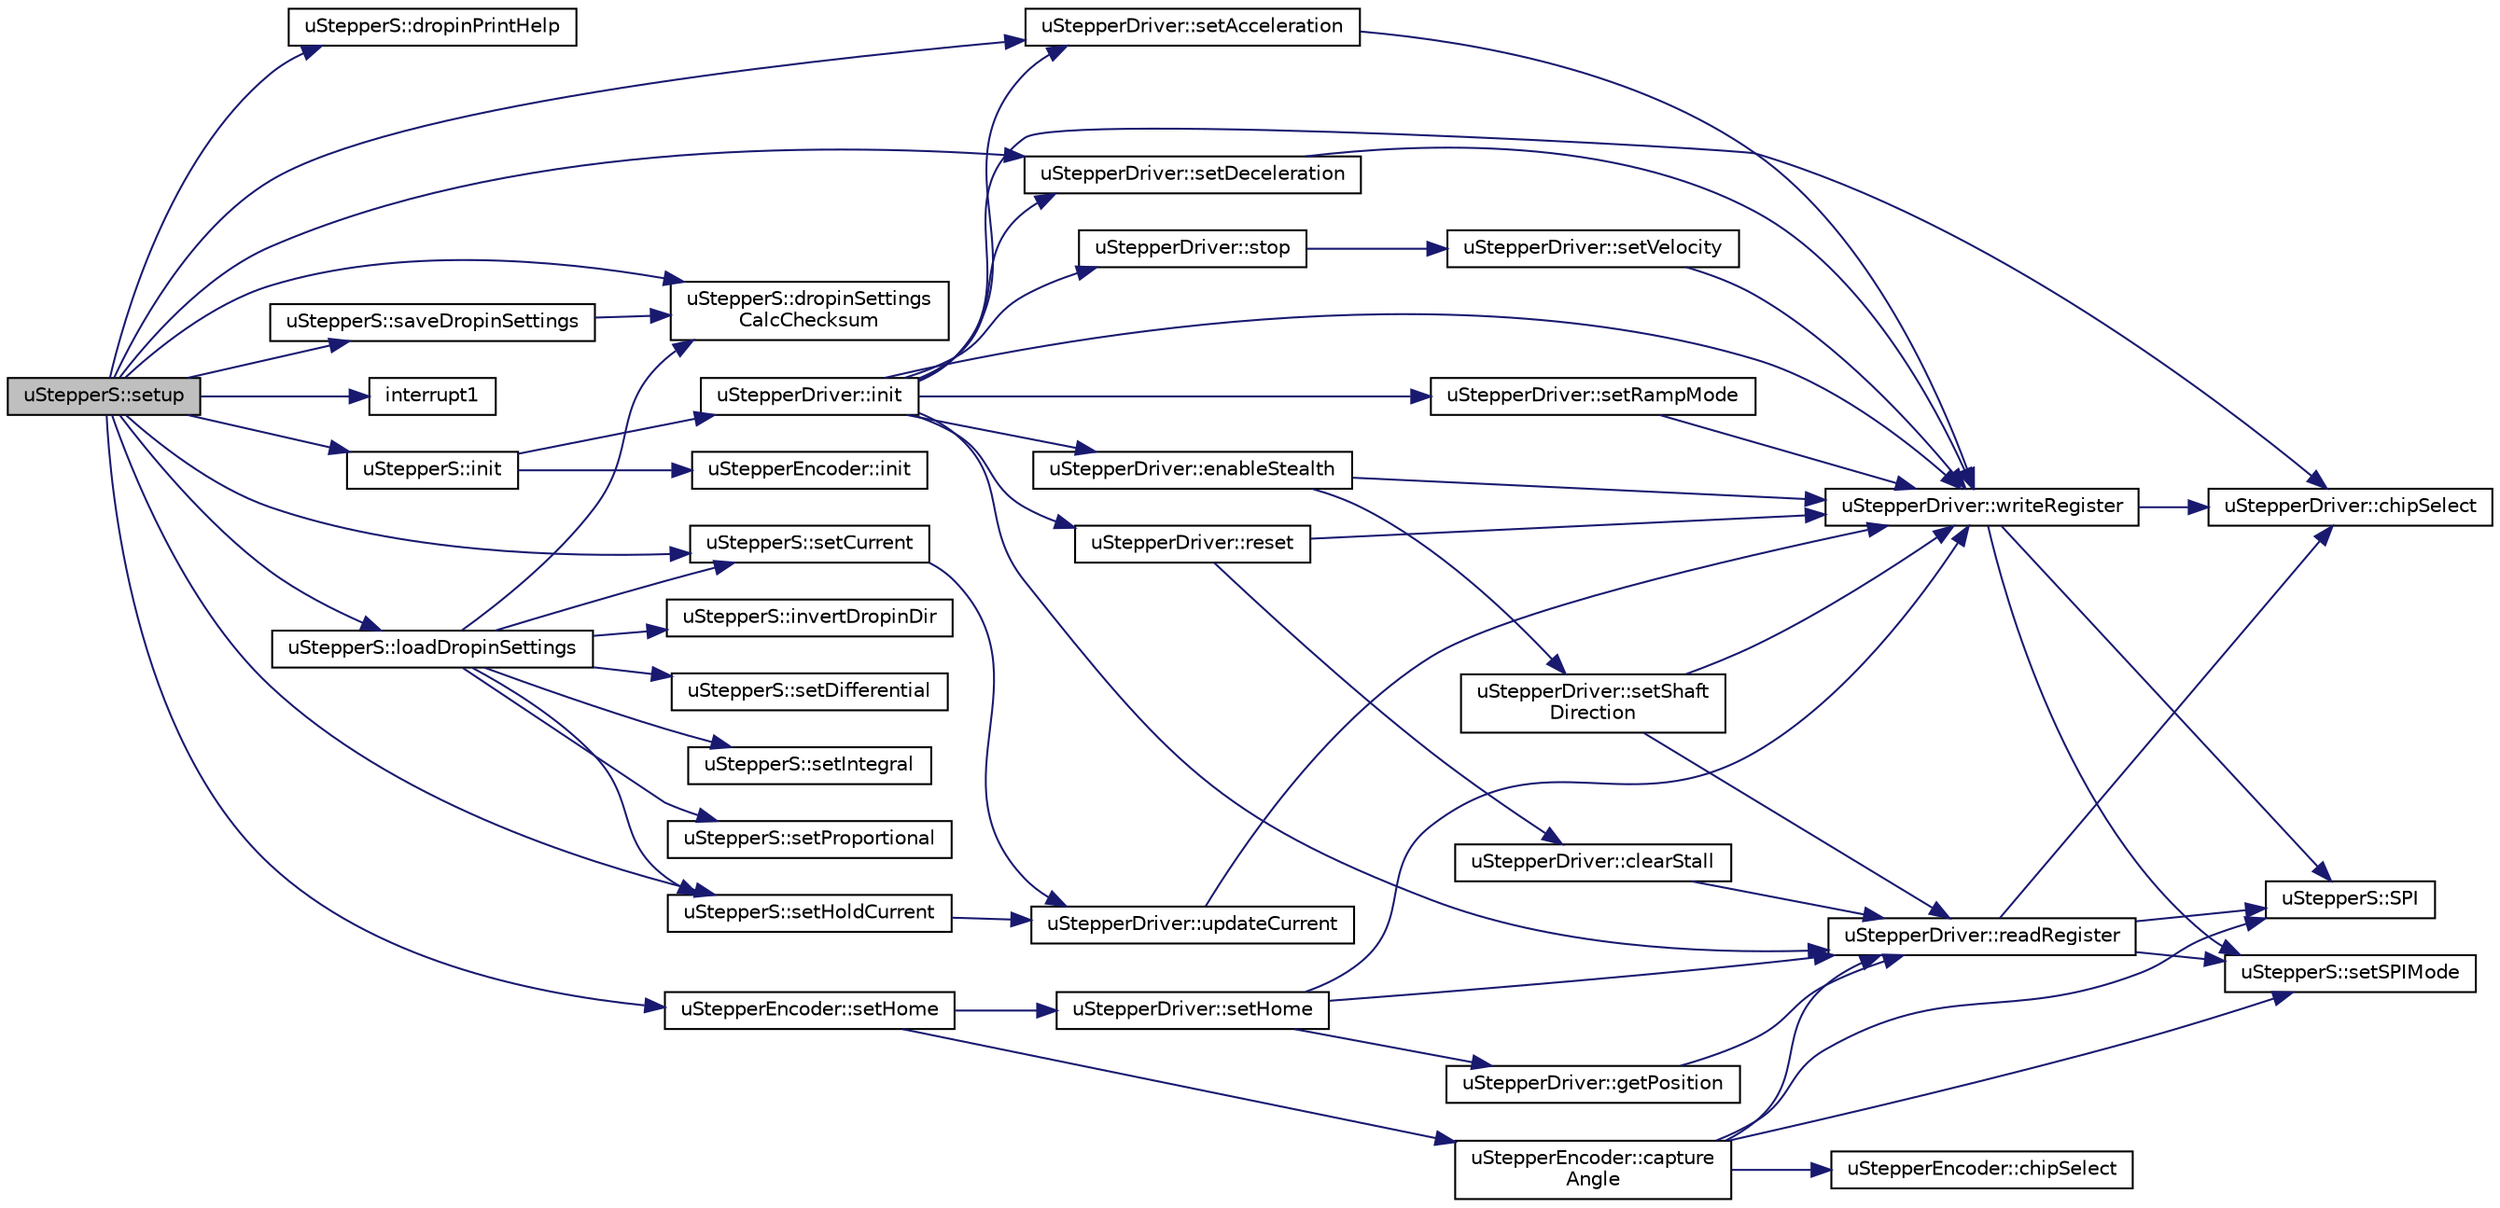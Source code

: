 digraph "uStepperS::setup"
{
 // LATEX_PDF_SIZE
  edge [fontname="Helvetica",fontsize="10",labelfontname="Helvetica",labelfontsize="10"];
  node [fontname="Helvetica",fontsize="10",shape=record];
  rankdir="LR";
  Node1 [label="uStepperS::setup",height=0.2,width=0.4,color="black", fillcolor="grey75", style="filled", fontcolor="black",tooltip="Initializes the different parts of the uStepper S object."];
  Node1 -> Node2 [color="midnightblue",fontsize="10",style="solid",fontname="Helvetica"];
  Node2 [label="uStepperS::dropinPrintHelp",height=0.2,width=0.4,color="black", fillcolor="white", style="filled",URL="$classuStepperS.html#ac8dcbb7184348f785241e953d2d1cf9f",tooltip="This method is used to print the dropinCli menu explainer:"];
  Node1 -> Node3 [color="midnightblue",fontsize="10",style="solid",fontname="Helvetica"];
  Node3 [label="uStepperS::dropinSettings\lCalcChecksum",height=0.2,width=0.4,color="black", fillcolor="white", style="filled",URL="$classuStepperS.html#ad118555402d5141e9258620ce65aef8c",tooltip=" "];
  Node1 -> Node4 [color="midnightblue",fontsize="10",style="solid",fontname="Helvetica"];
  Node4 [label="uStepperS::init",height=0.2,width=0.4,color="black", fillcolor="white", style="filled",URL="$classuStepperS.html#ab8a5c0b35bda13aae2a9faa56eb4bd5d",tooltip="Internal function to prepare the uStepperS in the constructor."];
  Node4 -> Node5 [color="midnightblue",fontsize="10",style="solid",fontname="Helvetica"];
  Node5 [label="uStepperDriver::init",height=0.2,width=0.4,color="black", fillcolor="white", style="filled",URL="$classuStepperDriver.html#aa0377f43140c529c559e8ec0868cb715",tooltip="Initiation of the motor driver."];
  Node5 -> Node6 [color="midnightblue",fontsize="10",style="solid",fontname="Helvetica"];
  Node6 [label="uStepperDriver::chipSelect",height=0.2,width=0.4,color="black", fillcolor="white", style="filled",URL="$classuStepperDriver.html#a2c2fa442620130914896548072a65d8e",tooltip=" "];
  Node5 -> Node7 [color="midnightblue",fontsize="10",style="solid",fontname="Helvetica"];
  Node7 [label="uStepperDriver::enableStealth",height=0.2,width=0.4,color="black", fillcolor="white", style="filled",URL="$classuStepperDriver.html#ab89ec040a2e8a6f4b03cc03e8c590e2e",tooltip=" "];
  Node7 -> Node8 [color="midnightblue",fontsize="10",style="solid",fontname="Helvetica"];
  Node8 [label="uStepperDriver::setShaft\lDirection",height=0.2,width=0.4,color="black", fillcolor="white", style="filled",URL="$classuStepperDriver.html#a9182900a27f84224e9428022e4cd2e12",tooltip="Set motor driver direction."];
  Node8 -> Node9 [color="midnightblue",fontsize="10",style="solid",fontname="Helvetica"];
  Node9 [label="uStepperDriver::readRegister",height=0.2,width=0.4,color="black", fillcolor="white", style="filled",URL="$classuStepperDriver.html#ac63122b462ec49720be39372be32c994",tooltip="Reads a register from the motor driver."];
  Node9 -> Node6 [color="midnightblue",fontsize="10",style="solid",fontname="Helvetica"];
  Node9 -> Node10 [color="midnightblue",fontsize="10",style="solid",fontname="Helvetica"];
  Node10 [label="uStepperS::setSPIMode",height=0.2,width=0.4,color="black", fillcolor="white", style="filled",URL="$classuStepperS.html#aa84ce3b0c79dc725a3c4646253b71b60",tooltip=" "];
  Node9 -> Node11 [color="midnightblue",fontsize="10",style="solid",fontname="Helvetica"];
  Node11 [label="uStepperS::SPI",height=0.2,width=0.4,color="black", fillcolor="white", style="filled",URL="$classuStepperS.html#abeb08ab58e0d25de9f6e2efc74403585",tooltip=" "];
  Node8 -> Node12 [color="midnightblue",fontsize="10",style="solid",fontname="Helvetica"];
  Node12 [label="uStepperDriver::writeRegister",height=0.2,width=0.4,color="black", fillcolor="white", style="filled",URL="$classuStepperDriver.html#a9df53360451da6c1b7291ae2ffd12819",tooltip="Write a register of the motor driver."];
  Node12 -> Node6 [color="midnightblue",fontsize="10",style="solid",fontname="Helvetica"];
  Node12 -> Node10 [color="midnightblue",fontsize="10",style="solid",fontname="Helvetica"];
  Node12 -> Node11 [color="midnightblue",fontsize="10",style="solid",fontname="Helvetica"];
  Node7 -> Node12 [color="midnightblue",fontsize="10",style="solid",fontname="Helvetica"];
  Node5 -> Node9 [color="midnightblue",fontsize="10",style="solid",fontname="Helvetica"];
  Node5 -> Node13 [color="midnightblue",fontsize="10",style="solid",fontname="Helvetica"];
  Node13 [label="uStepperDriver::reset",height=0.2,width=0.4,color="black", fillcolor="white", style="filled",URL="$classuStepperDriver.html#a8e9e3be0a375489cb1b560b8b37486b7",tooltip=" "];
  Node13 -> Node14 [color="midnightblue",fontsize="10",style="solid",fontname="Helvetica"];
  Node14 [label="uStepperDriver::clearStall",height=0.2,width=0.4,color="black", fillcolor="white", style="filled",URL="$classuStepperDriver.html#acf01b92a98aed0b576588caecf534ed4",tooltip=" "];
  Node14 -> Node9 [color="midnightblue",fontsize="10",style="solid",fontname="Helvetica"];
  Node13 -> Node12 [color="midnightblue",fontsize="10",style="solid",fontname="Helvetica"];
  Node5 -> Node15 [color="midnightblue",fontsize="10",style="solid",fontname="Helvetica"];
  Node15 [label="uStepperDriver::setAcceleration",height=0.2,width=0.4,color="black", fillcolor="white", style="filled",URL="$classuStepperDriver.html#a1668657b55a0839ced16aa728f90bc7f",tooltip="Set motor acceleration."];
  Node15 -> Node12 [color="midnightblue",fontsize="10",style="solid",fontname="Helvetica"];
  Node5 -> Node16 [color="midnightblue",fontsize="10",style="solid",fontname="Helvetica"];
  Node16 [label="uStepperDriver::setDeceleration",height=0.2,width=0.4,color="black", fillcolor="white", style="filled",URL="$classuStepperDriver.html#a40f48b1a99218b3a648deb56286e678c",tooltip="Set motor deceleration."];
  Node16 -> Node12 [color="midnightblue",fontsize="10",style="solid",fontname="Helvetica"];
  Node5 -> Node17 [color="midnightblue",fontsize="10",style="solid",fontname="Helvetica"];
  Node17 [label="uStepperDriver::setRampMode",height=0.2,width=0.4,color="black", fillcolor="white", style="filled",URL="$classuStepperDriver.html#af2ce24dc7a9602cd1dee585ecdee567c",tooltip="Set motor driver to position mode or velocity mode."];
  Node17 -> Node12 [color="midnightblue",fontsize="10",style="solid",fontname="Helvetica"];
  Node5 -> Node18 [color="midnightblue",fontsize="10",style="solid",fontname="Helvetica"];
  Node18 [label="uStepperDriver::stop",height=0.2,width=0.4,color="black", fillcolor="white", style="filled",URL="$classuStepperDriver.html#a990e6d0c64db890f0aecbc00a934f109",tooltip="Stops any ongoing movement with deceleration."];
  Node18 -> Node19 [color="midnightblue",fontsize="10",style="solid",fontname="Helvetica"];
  Node19 [label="uStepperDriver::setVelocity",height=0.2,width=0.4,color="black", fillcolor="white", style="filled",URL="$classuStepperDriver.html#ace949223744d3ecb544ddb879a1146d6",tooltip="Set motor velocity."];
  Node19 -> Node12 [color="midnightblue",fontsize="10",style="solid",fontname="Helvetica"];
  Node5 -> Node12 [color="midnightblue",fontsize="10",style="solid",fontname="Helvetica"];
  Node4 -> Node20 [color="midnightblue",fontsize="10",style="solid",fontname="Helvetica"];
  Node20 [label="uStepperEncoder::init",height=0.2,width=0.4,color="black", fillcolor="white", style="filled",URL="$classuStepperEncoder.html#a51e78587431729869ae7e3394641b909",tooltip="Initiation of the encoder."];
  Node1 -> Node21 [color="midnightblue",fontsize="10",style="solid",fontname="Helvetica"];
  Node21 [label="interrupt1",height=0.2,width=0.4,color="black", fillcolor="white", style="filled",URL="$uStepperS_8cpp.html#a9d297deade6b2a750336bf6194976a42",tooltip="Used by dropin feature to take in enable signal."];
  Node1 -> Node22 [color="midnightblue",fontsize="10",style="solid",fontname="Helvetica"];
  Node22 [label="uStepperS::loadDropinSettings",height=0.2,width=0.4,color="black", fillcolor="white", style="filled",URL="$classuStepperS.html#a050f8ae21dd10978e98e871a8b96b77b",tooltip=" "];
  Node22 -> Node3 [color="midnightblue",fontsize="10",style="solid",fontname="Helvetica"];
  Node22 -> Node23 [color="midnightblue",fontsize="10",style="solid",fontname="Helvetica"];
  Node23 [label="uStepperS::invertDropinDir",height=0.2,width=0.4,color="black", fillcolor="white", style="filled",URL="$classuStepperS.html#add194ed650ddffc8fdf2da308348e6b6",tooltip="This method is used to invert the drop-in direction pin interpretation."];
  Node22 -> Node24 [color="midnightblue",fontsize="10",style="solid",fontname="Helvetica"];
  Node24 [label="uStepperS::setCurrent",height=0.2,width=0.4,color="black", fillcolor="white", style="filled",URL="$classuStepperS.html#ac74e343f7ad81aa5c54a68f2514807fe",tooltip="Set motor output current."];
  Node24 -> Node25 [color="midnightblue",fontsize="10",style="solid",fontname="Helvetica"];
  Node25 [label="uStepperDriver::updateCurrent",height=0.2,width=0.4,color="black", fillcolor="white", style="filled",URL="$classuStepperDriver.html#a6622381d9be81cd93f1c34e605dde404",tooltip="Writes the current setting registers of the motor driver"];
  Node25 -> Node12 [color="midnightblue",fontsize="10",style="solid",fontname="Helvetica"];
  Node22 -> Node26 [color="midnightblue",fontsize="10",style="solid",fontname="Helvetica"];
  Node26 [label="uStepperS::setDifferential",height=0.2,width=0.4,color="black", fillcolor="white", style="filled",URL="$classuStepperS.html#a32eafb41bd5ffd75d62447c97b448d2e",tooltip="This method is used to change the PID differential parameter D."];
  Node22 -> Node27 [color="midnightblue",fontsize="10",style="solid",fontname="Helvetica"];
  Node27 [label="uStepperS::setHoldCurrent",height=0.2,width=0.4,color="black", fillcolor="white", style="filled",URL="$classuStepperS.html#a57e019bb84dee27bc4681a311e44e27e",tooltip="Set motor hold current."];
  Node27 -> Node25 [color="midnightblue",fontsize="10",style="solid",fontname="Helvetica"];
  Node22 -> Node28 [color="midnightblue",fontsize="10",style="solid",fontname="Helvetica"];
  Node28 [label="uStepperS::setIntegral",height=0.2,width=0.4,color="black", fillcolor="white", style="filled",URL="$classuStepperS.html#a4fe1d311b2ab6d3addc09ec250587cfd",tooltip="This method is used to change the PID integral parameter I."];
  Node22 -> Node29 [color="midnightblue",fontsize="10",style="solid",fontname="Helvetica"];
  Node29 [label="uStepperS::setProportional",height=0.2,width=0.4,color="black", fillcolor="white", style="filled",URL="$classuStepperS.html#a494a3410f8cd3c6a9afec97a88ad68aa",tooltip="This method is used to change the PID proportional parameter P."];
  Node1 -> Node30 [color="midnightblue",fontsize="10",style="solid",fontname="Helvetica"];
  Node30 [label="uStepperS::saveDropinSettings",height=0.2,width=0.4,color="black", fillcolor="white", style="filled",URL="$classuStepperS.html#a1351b0a32f03e24c1cea2185574d46b0",tooltip=" "];
  Node30 -> Node3 [color="midnightblue",fontsize="10",style="solid",fontname="Helvetica"];
  Node1 -> Node15 [color="midnightblue",fontsize="10",style="solid",fontname="Helvetica"];
  Node1 -> Node24 [color="midnightblue",fontsize="10",style="solid",fontname="Helvetica"];
  Node1 -> Node16 [color="midnightblue",fontsize="10",style="solid",fontname="Helvetica"];
  Node1 -> Node27 [color="midnightblue",fontsize="10",style="solid",fontname="Helvetica"];
  Node1 -> Node31 [color="midnightblue",fontsize="10",style="solid",fontname="Helvetica"];
  Node31 [label="uStepperEncoder::setHome",height=0.2,width=0.4,color="black", fillcolor="white", style="filled",URL="$classuStepperEncoder.html#a42c9667e532981996758163dfe471682",tooltip="Define new reference(home) position."];
  Node31 -> Node32 [color="midnightblue",fontsize="10",style="solid",fontname="Helvetica"];
  Node32 [label="uStepperEncoder::capture\lAngle",height=0.2,width=0.4,color="black", fillcolor="white", style="filled",URL="$classuStepperEncoder.html#a2e63f211a33fb632b475002b9328fca1",tooltip="Capture the current shaft angle."];
  Node32 -> Node33 [color="midnightblue",fontsize="10",style="solid",fontname="Helvetica"];
  Node33 [label="uStepperEncoder::chipSelect",height=0.2,width=0.4,color="black", fillcolor="white", style="filled",URL="$classuStepperEncoder.html#add49ad79af1377c014b7ab5a6c696699",tooltip="Set the output level of the chip select pin."];
  Node32 -> Node9 [color="midnightblue",fontsize="10",style="solid",fontname="Helvetica"];
  Node32 -> Node10 [color="midnightblue",fontsize="10",style="solid",fontname="Helvetica"];
  Node32 -> Node11 [color="midnightblue",fontsize="10",style="solid",fontname="Helvetica"];
  Node31 -> Node34 [color="midnightblue",fontsize="10",style="solid",fontname="Helvetica"];
  Node34 [label="uStepperDriver::setHome",height=0.2,width=0.4,color="black", fillcolor="white", style="filled",URL="$classuStepperDriver.html#aed59b07c61be01c0973614cd94e20ebc",tooltip="Resets the internal position counter of the motor driver."];
  Node34 -> Node35 [color="midnightblue",fontsize="10",style="solid",fontname="Helvetica"];
  Node35 [label="uStepperDriver::getPosition",height=0.2,width=0.4,color="black", fillcolor="white", style="filled",URL="$classuStepperDriver.html#a59dd1795c65fba7767cf61c18e87024e",tooltip="Returns the current position of the motor driver."];
  Node35 -> Node9 [color="midnightblue",fontsize="10",style="solid",fontname="Helvetica"];
  Node34 -> Node9 [color="midnightblue",fontsize="10",style="solid",fontname="Helvetica"];
  Node34 -> Node12 [color="midnightblue",fontsize="10",style="solid",fontname="Helvetica"];
}
